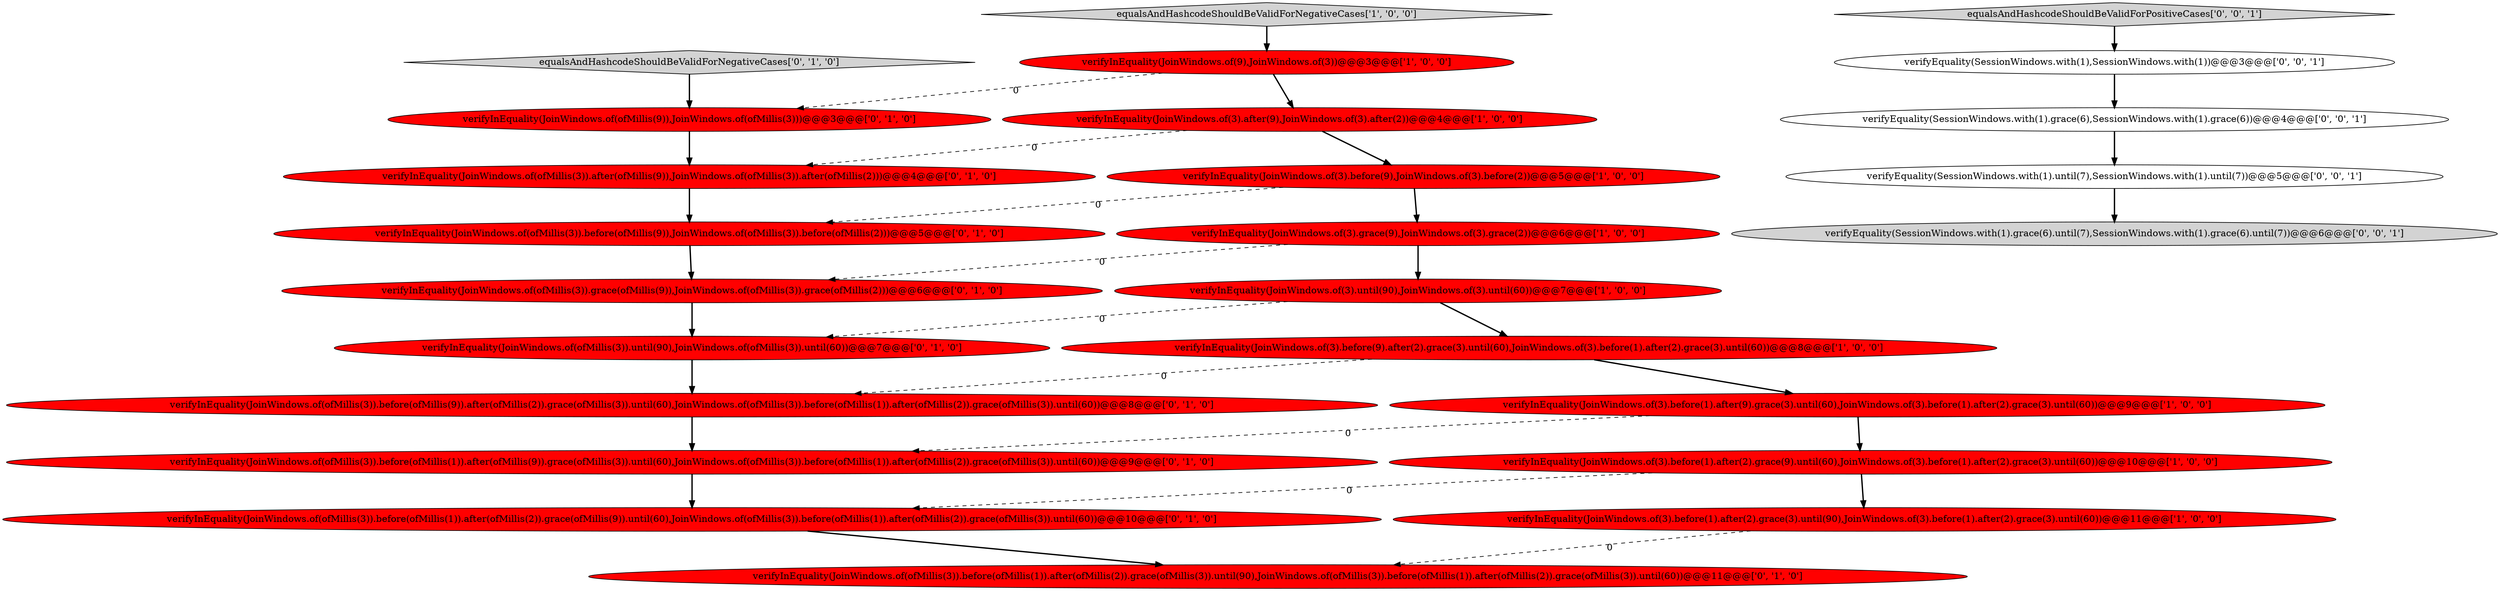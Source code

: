 digraph {
8 [style = filled, label = "verifyInEquality(JoinWindows.of(3).until(90),JoinWindows.of(3).until(60))@@@7@@@['1', '0', '0']", fillcolor = red, shape = ellipse image = "AAA1AAABBB1BBB"];
17 [style = filled, label = "verifyInEquality(JoinWindows.of(ofMillis(3)).after(ofMillis(9)),JoinWindows.of(ofMillis(3)).after(ofMillis(2)))@@@4@@@['0', '1', '0']", fillcolor = red, shape = ellipse image = "AAA1AAABBB2BBB"];
12 [style = filled, label = "equalsAndHashcodeShouldBeValidForNegativeCases['0', '1', '0']", fillcolor = lightgray, shape = diamond image = "AAA0AAABBB2BBB"];
18 [style = filled, label = "verifyInEquality(JoinWindows.of(ofMillis(3)).before(ofMillis(1)).after(ofMillis(2)).grace(ofMillis(3)).until(90),JoinWindows.of(ofMillis(3)).before(ofMillis(1)).after(ofMillis(2)).grace(ofMillis(3)).until(60))@@@11@@@['0', '1', '0']", fillcolor = red, shape = ellipse image = "AAA1AAABBB2BBB"];
14 [style = filled, label = "verifyInEquality(JoinWindows.of(ofMillis(3)).until(90),JoinWindows.of(ofMillis(3)).until(60))@@@7@@@['0', '1', '0']", fillcolor = red, shape = ellipse image = "AAA1AAABBB2BBB"];
11 [style = filled, label = "verifyInEquality(JoinWindows.of(ofMillis(3)).before(ofMillis(1)).after(ofMillis(2)).grace(ofMillis(9)).until(60),JoinWindows.of(ofMillis(3)).before(ofMillis(1)).after(ofMillis(2)).grace(ofMillis(3)).until(60))@@@10@@@['0', '1', '0']", fillcolor = red, shape = ellipse image = "AAA1AAABBB2BBB"];
10 [style = filled, label = "verifyInEquality(JoinWindows.of(ofMillis(3)).before(ofMillis(9)).after(ofMillis(2)).grace(ofMillis(3)).until(60),JoinWindows.of(ofMillis(3)).before(ofMillis(1)).after(ofMillis(2)).grace(ofMillis(3)).until(60))@@@8@@@['0', '1', '0']", fillcolor = red, shape = ellipse image = "AAA1AAABBB2BBB"];
2 [style = filled, label = "equalsAndHashcodeShouldBeValidForNegativeCases['1', '0', '0']", fillcolor = lightgray, shape = diamond image = "AAA0AAABBB1BBB"];
0 [style = filled, label = "verifyInEquality(JoinWindows.of(3).before(9),JoinWindows.of(3).before(2))@@@5@@@['1', '0', '0']", fillcolor = red, shape = ellipse image = "AAA1AAABBB1BBB"];
16 [style = filled, label = "verifyInEquality(JoinWindows.of(ofMillis(3)).grace(ofMillis(9)),JoinWindows.of(ofMillis(3)).grace(ofMillis(2)))@@@6@@@['0', '1', '0']", fillcolor = red, shape = ellipse image = "AAA1AAABBB2BBB"];
1 [style = filled, label = "verifyInEquality(JoinWindows.of(3).before(1).after(2).grace(9).until(60),JoinWindows.of(3).before(1).after(2).grace(3).until(60))@@@10@@@['1', '0', '0']", fillcolor = red, shape = ellipse image = "AAA1AAABBB1BBB"];
19 [style = filled, label = "verifyInEquality(JoinWindows.of(ofMillis(9)),JoinWindows.of(ofMillis(3)))@@@3@@@['0', '1', '0']", fillcolor = red, shape = ellipse image = "AAA1AAABBB2BBB"];
20 [style = filled, label = "verifyEquality(SessionWindows.with(1).grace(6),SessionWindows.with(1).grace(6))@@@4@@@['0', '0', '1']", fillcolor = white, shape = ellipse image = "AAA0AAABBB3BBB"];
13 [style = filled, label = "verifyInEquality(JoinWindows.of(ofMillis(3)).before(ofMillis(9)),JoinWindows.of(ofMillis(3)).before(ofMillis(2)))@@@5@@@['0', '1', '0']", fillcolor = red, shape = ellipse image = "AAA1AAABBB2BBB"];
9 [style = filled, label = "verifyInEquality(JoinWindows.of(3).grace(9),JoinWindows.of(3).grace(2))@@@6@@@['1', '0', '0']", fillcolor = red, shape = ellipse image = "AAA1AAABBB1BBB"];
23 [style = filled, label = "equalsAndHashcodeShouldBeValidForPositiveCases['0', '0', '1']", fillcolor = lightgray, shape = diamond image = "AAA0AAABBB3BBB"];
5 [style = filled, label = "verifyInEquality(JoinWindows.of(3).before(1).after(9).grace(3).until(60),JoinWindows.of(3).before(1).after(2).grace(3).until(60))@@@9@@@['1', '0', '0']", fillcolor = red, shape = ellipse image = "AAA1AAABBB1BBB"];
3 [style = filled, label = "verifyInEquality(JoinWindows.of(9),JoinWindows.of(3))@@@3@@@['1', '0', '0']", fillcolor = red, shape = ellipse image = "AAA1AAABBB1BBB"];
6 [style = filled, label = "verifyInEquality(JoinWindows.of(3).before(9).after(2).grace(3).until(60),JoinWindows.of(3).before(1).after(2).grace(3).until(60))@@@8@@@['1', '0', '0']", fillcolor = red, shape = ellipse image = "AAA1AAABBB1BBB"];
22 [style = filled, label = "verifyEquality(SessionWindows.with(1),SessionWindows.with(1))@@@3@@@['0', '0', '1']", fillcolor = white, shape = ellipse image = "AAA0AAABBB3BBB"];
24 [style = filled, label = "verifyEquality(SessionWindows.with(1).grace(6).until(7),SessionWindows.with(1).grace(6).until(7))@@@6@@@['0', '0', '1']", fillcolor = lightgray, shape = ellipse image = "AAA0AAABBB3BBB"];
15 [style = filled, label = "verifyInEquality(JoinWindows.of(ofMillis(3)).before(ofMillis(1)).after(ofMillis(9)).grace(ofMillis(3)).until(60),JoinWindows.of(ofMillis(3)).before(ofMillis(1)).after(ofMillis(2)).grace(ofMillis(3)).until(60))@@@9@@@['0', '1', '0']", fillcolor = red, shape = ellipse image = "AAA1AAABBB2BBB"];
7 [style = filled, label = "verifyInEquality(JoinWindows.of(3).before(1).after(2).grace(3).until(90),JoinWindows.of(3).before(1).after(2).grace(3).until(60))@@@11@@@['1', '0', '0']", fillcolor = red, shape = ellipse image = "AAA1AAABBB1BBB"];
21 [style = filled, label = "verifyEquality(SessionWindows.with(1).until(7),SessionWindows.with(1).until(7))@@@5@@@['0', '0', '1']", fillcolor = white, shape = ellipse image = "AAA0AAABBB3BBB"];
4 [style = filled, label = "verifyInEquality(JoinWindows.of(3).after(9),JoinWindows.of(3).after(2))@@@4@@@['1', '0', '0']", fillcolor = red, shape = ellipse image = "AAA1AAABBB1BBB"];
0->9 [style = bold, label=""];
9->16 [style = dashed, label="0"];
10->15 [style = bold, label=""];
7->18 [style = dashed, label="0"];
4->17 [style = dashed, label="0"];
2->3 [style = bold, label=""];
14->10 [style = bold, label=""];
8->6 [style = bold, label=""];
21->24 [style = bold, label=""];
19->17 [style = bold, label=""];
8->14 [style = dashed, label="0"];
9->8 [style = bold, label=""];
3->4 [style = bold, label=""];
1->7 [style = bold, label=""];
13->16 [style = bold, label=""];
11->18 [style = bold, label=""];
4->0 [style = bold, label=""];
6->10 [style = dashed, label="0"];
3->19 [style = dashed, label="0"];
20->21 [style = bold, label=""];
5->1 [style = bold, label=""];
6->5 [style = bold, label=""];
23->22 [style = bold, label=""];
15->11 [style = bold, label=""];
22->20 [style = bold, label=""];
1->11 [style = dashed, label="0"];
0->13 [style = dashed, label="0"];
16->14 [style = bold, label=""];
17->13 [style = bold, label=""];
12->19 [style = bold, label=""];
5->15 [style = dashed, label="0"];
}
